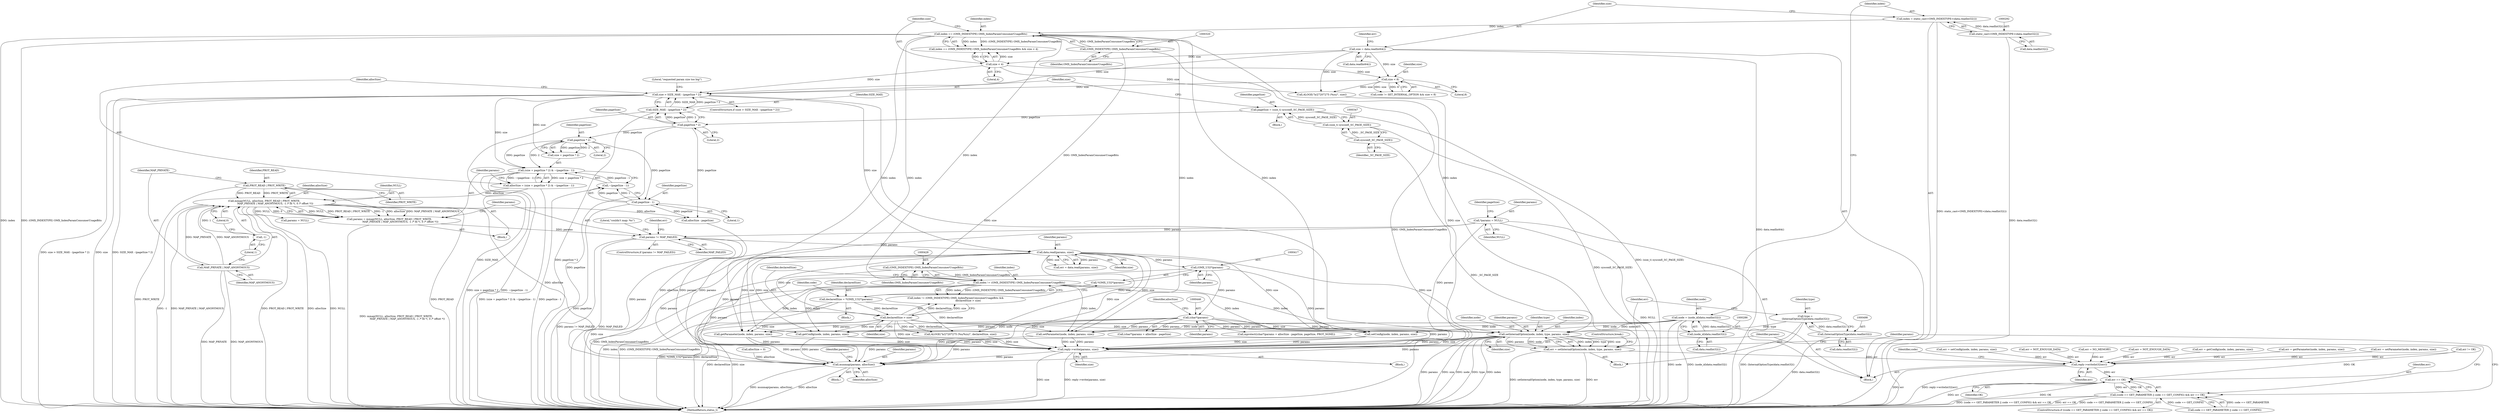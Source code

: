 digraph "0_Android_db829699d3293f254a7387894303451a91278986@pointer" {
"1000502" [label="(Call,setInternalOption(node, index, type, params, size))"];
"1000283" [label="(Call,node = (node_id)data.readInt32())"];
"1000285" [label="(Call,(node_id)data.readInt32())"];
"1000317" [label="(Call,index == (OMX_INDEXTYPE) OMX_IndexParamConsumerUsageBits)"];
"1000289" [label="(Call,index = static_cast<OMX_INDEXTYPE>(data.readInt32()))"];
"1000291" [label="(Call,static_cast<OMX_INDEXTYPE>(data.readInt32()))"];
"1000319" [label="(Call,(OMX_INDEXTYPE) OMX_IndexParamConsumerUsageBits)"];
"1000425" [label="(Call,index != (OMX_INDEXTYPE) OMX_IndexParamConsumerUsageBits)"];
"1000427" [label="(Call,(OMX_INDEXTYPE) OMX_IndexParamConsumerUsageBits)"];
"1000495" [label="(Call,type =\n (InternalOptionType)data.readInt32())"];
"1000497" [label="(Call,(InternalOptionType)data.readInt32())"];
"1000445" [label="(Call,(char*)params)"];
"1000416" [label="(Call,(OMX_U32*)params)"];
"1000396" [label="(Call,data.read(params, size))"];
"1000390" [label="(Call,params != MAP_FAILED)"];
"1000375" [label="(Call,params = mmap(NULL, allocSize, PROT_READ | PROT_WRITE,\n                            MAP_PRIVATE | MAP_ANONYMOUS, -1 /* fd */, 0 /* offset */))"];
"1000377" [label="(Call,mmap(NULL, allocSize, PROT_READ | PROT_WRITE,\n                            MAP_PRIVATE | MAP_ANONYMOUS, -1 /* fd */, 0 /* offset */))"];
"1000363" [label="(Call,allocSize = (size + pageSize * 2) & ~(pageSize - 1))"];
"1000365" [label="(Call,(size + pageSize * 2) & ~(pageSize - 1))"];
"1000351" [label="(Call,size > SIZE_MAX - (pageSize * 2))"];
"1000295" [label="(Call,size = data.readInt64())"];
"1000329" [label="(Call,size < 8)"];
"1000322" [label="(Call,size < 4)"];
"1000353" [label="(Call,SIZE_MAX - (pageSize * 2))"];
"1000355" [label="(Call,pageSize * 2)"];
"1000344" [label="(Call,pageSize = (size_t) sysconf(_SC_PAGE_SIZE))"];
"1000346" [label="(Call,(size_t) sysconf(_SC_PAGE_SIZE))"];
"1000348" [label="(Call,sysconf(_SC_PAGE_SIZE))"];
"1000368" [label="(Call,pageSize * 2)"];
"1000371" [label="(Call,~(pageSize - 1))"];
"1000372" [label="(Call,pageSize - 1)"];
"1000380" [label="(Call,PROT_READ | PROT_WRITE)"];
"1000383" [label="(Call,MAP_PRIVATE | MAP_ANONYMOUS)"];
"1000386" [label="(Call,-1)"];
"1000303" [label="(Call,*params = NULL)"];
"1000430" [label="(Call,declaredSize > size)"];
"1000413" [label="(Call,declaredSize = *(OMX_U32*)params)"];
"1000500" [label="(Call,err = setInternalOption(node, index, type, params, size))"];
"1000517" [label="(Call,reply->writeInt32(err))"];
"1000528" [label="(Call,err == OK)"];
"1000520" [label="(Call,(code == GET_PARAMETER || code == GET_CONFIG) && err == OK)"];
"1000532" [label="(Call,reply->write(params, size))"];
"1000538" [label="(Call,munmap(params, allocSize))"];
"1000283" [label="(Call,node = (node_id)data.readInt32())"];
"1000400" [label="(Call,err != OK)"];
"1000388" [label="(Literal,0)"];
"1000385" [label="(Identifier,MAP_ANONYMOUS)"];
"1000443" [label="(Call,mprotect((char*)params + allocSize - pageSize, pageSize, PROT_NONE))"];
"1000523" [label="(Identifier,code)"];
"1000277" [label="(Block,)"];
"1000507" [label="(Identifier,size)"];
"1000536" [label="(Identifier,params)"];
"1000416" [label="(Call,(OMX_U32*)params)"];
"1000386" [label="(Call,-1)"];
"1000484" [label="(Call,err = setConfig(node, index, params, size))"];
"1000503" [label="(Identifier,node)"];
"1000357" [label="(Literal,2)"];
"1000369" [label="(Identifier,pageSize)"];
"1000364" [label="(Identifier,allocSize)"];
"1000375" [label="(Call,params = mmap(NULL, allocSize, PROT_READ | PROT_WRITE,\n                            MAP_PRIVATE | MAP_ANONYMOUS, -1 /* fd */, 0 /* offset */))"];
"1000432" [label="(Identifier,size)"];
"1000519" [label="(ControlStructure,if ((code == GET_PARAMETER || code == GET_CONFIG) && err == OK))"];
"1000371" [label="(Call,~(pageSize - 1))"];
"1000497" [label="(Call,(InternalOptionType)data.readInt32())"];
"1000362" [label="(Block,)"];
"1000297" [label="(Call,data.readInt64())"];
"1000325" [label="(Call,code != SET_INTERNAL_OPTION && size < 8)"];
"1000434" [label="(Call,ALOGE(\"b/27207275 (%u/%zu)\", declaredSize, size))"];
"1000308" [label="(Identifier,pageSize)"];
"1000355" [label="(Call,pageSize * 2)"];
"1000426" [label="(Identifier,index)"];
"1000506" [label="(Identifier,params)"];
"1000486" [label="(Call,setConfig(node, index, params, size))"];
"1000322" [label="(Call,size < 4)"];
"1000316" [label="(Call,index == (OMX_INDEXTYPE) OMX_IndexParamConsumerUsageBits && size < 4)"];
"1000520" [label="(Call,(code == GET_PARAMETER || code == GET_CONFIG) && err == OK)"];
"1000330" [label="(Identifier,size)"];
"1000299" [label="(Call,err = NOT_ENOUGH_DATA)"];
"1000496" [label="(Identifier,type)"];
"1000541" [label="(Call,params = NULL)"];
"1000366" [label="(Call,size + pageSize * 2)"];
"1000517" [label="(Call,reply->writeInt32(err))"];
"1000329" [label="(Call,size < 8)"];
"1000542" [label="(Identifier,params)"];
"1000324" [label="(Literal,4)"];
"1000424" [label="(Call,index != (OMX_INDEXTYPE) OMX_IndexParamConsumerUsageBits &&\n                                declaredSize > size)"];
"1000381" [label="(Identifier,PROT_READ)"];
"1000333" [label="(Call,ALOGE(\"b/27207275 (%zu)\", size))"];
"1000429" [label="(Identifier,OMX_IndexParamConsumerUsageBits)"];
"1000537" [label="(Block,)"];
"1000505" [label="(Identifier,type)"];
"1000418" [label="(Identifier,params)"];
"1000415" [label="(Call,*(OMX_U32*)params)"];
"1000392" [label="(Identifier,MAP_FAILED)"];
"1000341" [label="(Call,err = NO_MEMORY)"];
"1000500" [label="(Call,err = setInternalOption(node, index, type, params, size))"];
"1000345" [label="(Identifier,pageSize)"];
"1000376" [label="(Identifier,params)"];
"1000382" [label="(Identifier,PROT_WRITE)"];
"1000384" [label="(Identifier,MAP_PRIVATE)"];
"1000387" [label="(Literal,1)"];
"1000323" [label="(Identifier,size)"];
"1000284" [label="(Identifier,node)"];
"1000352" [label="(Identifier,size)"];
"1000530" [label="(Identifier,OK)"];
"1000350" [label="(ControlStructure,if (size > SIZE_MAX - (pageSize * 2)))"];
"1000287" [label="(Call,data.readInt32())"];
"1000303" [label="(Call,*params = NULL)"];
"1000300" [label="(Identifier,err)"];
"1000396" [label="(Call,data.read(params, size))"];
"1000448" [label="(Call,allocSize - pageSize)"];
"1000305" [label="(Identifier,NULL)"];
"1000427" [label="(Call,(OMX_INDEXTYPE) OMX_IndexParamConsumerUsageBits)"];
"1000444" [label="(Call,(char*)params + allocSize - pageSize)"];
"1000540" [label="(Identifier,allocSize)"];
"1000379" [label="(Identifier,allocSize)"];
"1000459" [label="(Call,getParameter(node, index, params, size))"];
"1000493" [label="(Block,)"];
"1000532" [label="(Call,reply->write(params, size))"];
"1000409" [label="(Call,err = NOT_ENOUGH_DATA)"];
"1000285" [label="(Call,(node_id)data.readInt32())"];
"1000291" [label="(Call,static_cast<OMX_INDEXTYPE>(data.readInt32()))"];
"1000499" [label="(Call,data.readInt32())"];
"1000383" [label="(Call,MAP_PRIVATE | MAP_ANONYMOUS)"];
"1000380" [label="(Call,PROT_READ | PROT_WRITE)"];
"1000447" [label="(Identifier,params)"];
"1000521" [label="(Call,code == GET_PARAMETER || code == GET_CONFIG)"];
"1000377" [label="(Call,mmap(NULL, allocSize, PROT_READ | PROT_WRITE,\n                            MAP_PRIVATE | MAP_ANONYMOUS, -1 /* fd */, 0 /* offset */))"];
"1000534" [label="(Identifier,size)"];
"1000344" [label="(Call,pageSize = (size_t) sysconf(_SC_PAGE_SIZE))"];
"1000531" [label="(Block,)"];
"1000475" [label="(Call,err = getConfig(node, index, params, size))"];
"1001353" [label="(MethodReturn,status_t)"];
"1000468" [label="(Call,setParameter(node, index, params, size))"];
"1000374" [label="(Literal,1)"];
"1000318" [label="(Identifier,index)"];
"1000363" [label="(Call,allocSize = (size + pageSize * 2) & ~(pageSize - 1))"];
"1000431" [label="(Identifier,declaredSize)"];
"1000290" [label="(Identifier,index)"];
"1000351" [label="(Call,size > SIZE_MAX - (pageSize * 2))"];
"1000346" [label="(Call,(size_t) sysconf(_SC_PAGE_SIZE))"];
"1000518" [label="(Identifier,err)"];
"1000502" [label="(Call,setInternalOption(node, index, type, params, size))"];
"1000349" [label="(Identifier,_SC_PAGE_SIZE)"];
"1000538" [label="(Call,munmap(params, allocSize))"];
"1000293" [label="(Call,data.readInt32())"];
"1000539" [label="(Identifier,params)"];
"1000445" [label="(Call,(char*)params)"];
"1000304" [label="(Identifier,params)"];
"1000365" [label="(Call,(size + pageSize * 2) & ~(pageSize - 1))"];
"1000495" [label="(Call,type =\n (InternalOptionType)data.readInt32())"];
"1000394" [label="(Call,err = data.read(params, size))"];
"1000449" [label="(Identifier,allocSize)"];
"1000391" [label="(Identifier,params)"];
"1000414" [label="(Identifier,declaredSize)"];
"1000529" [label="(Identifier,err)"];
"1000289" [label="(Call,index = static_cast<OMX_INDEXTYPE>(data.readInt32()))"];
"1000378" [label="(Identifier,NULL)"];
"1000477" [label="(Call,getConfig(node, index, params, size))"];
"1000348" [label="(Call,sysconf(_SC_PAGE_SIZE))"];
"1000321" [label="(Identifier,OMX_IndexParamConsumerUsageBits)"];
"1000372" [label="(Call,pageSize - 1)"];
"1000389" [label="(ControlStructure,if (params != MAP_FAILED))"];
"1000368" [label="(Call,pageSize * 2)"];
"1000390" [label="(Call,params != MAP_FAILED)"];
"1000295" [label="(Call,size = data.readInt64())"];
"1000296" [label="(Identifier,size)"];
"1000354" [label="(Identifier,SIZE_MAX)"];
"1000514" [label="(Literal,\"couldn't map: %s\")"];
"1000508" [label="(ControlStructure,break;)"];
"1000408" [label="(Block,)"];
"1000311" [label="(Call,allocSize = 0)"];
"1000395" [label="(Identifier,err)"];
"1000397" [label="(Identifier,params)"];
"1000457" [label="(Call,err = getParameter(node, index, params, size))"];
"1000501" [label="(Identifier,err)"];
"1000466" [label="(Call,err = setParameter(node, index, params, size))"];
"1000370" [label="(Literal,2)"];
"1000413" [label="(Call,declaredSize = *(OMX_U32*)params)"];
"1000356" [label="(Identifier,pageSize)"];
"1000528" [label="(Call,err == OK)"];
"1000425" [label="(Call,index != (OMX_INDEXTYPE) OMX_IndexParamConsumerUsageBits)"];
"1000373" [label="(Identifier,pageSize)"];
"1000319" [label="(Call,(OMX_INDEXTYPE) OMX_IndexParamConsumerUsageBits)"];
"1000331" [label="(Literal,8)"];
"1000430" [label="(Call,declaredSize > size)"];
"1000504" [label="(Identifier,index)"];
"1000340" [label="(Block,)"];
"1000398" [label="(Identifier,size)"];
"1000317" [label="(Call,index == (OMX_INDEXTYPE) OMX_IndexParamConsumerUsageBits)"];
"1000360" [label="(Literal,\"requested param size too big\")"];
"1000422" [label="(Identifier,code)"];
"1000353" [label="(Call,SIZE_MAX - (pageSize * 2))"];
"1000533" [label="(Identifier,params)"];
"1000502" -> "1000500"  [label="AST: "];
"1000502" -> "1000507"  [label="CFG: "];
"1000503" -> "1000502"  [label="AST: "];
"1000504" -> "1000502"  [label="AST: "];
"1000505" -> "1000502"  [label="AST: "];
"1000506" -> "1000502"  [label="AST: "];
"1000507" -> "1000502"  [label="AST: "];
"1000500" -> "1000502"  [label="CFG: "];
"1000502" -> "1001353"  [label="DDG: params"];
"1000502" -> "1001353"  [label="DDG: size"];
"1000502" -> "1001353"  [label="DDG: node"];
"1000502" -> "1001353"  [label="DDG: type"];
"1000502" -> "1001353"  [label="DDG: index"];
"1000502" -> "1000500"  [label="DDG: index"];
"1000502" -> "1000500"  [label="DDG: type"];
"1000502" -> "1000500"  [label="DDG: size"];
"1000502" -> "1000500"  [label="DDG: params"];
"1000502" -> "1000500"  [label="DDG: node"];
"1000283" -> "1000502"  [label="DDG: node"];
"1000317" -> "1000502"  [label="DDG: index"];
"1000425" -> "1000502"  [label="DDG: index"];
"1000495" -> "1000502"  [label="DDG: type"];
"1000445" -> "1000502"  [label="DDG: params"];
"1000396" -> "1000502"  [label="DDG: size"];
"1000430" -> "1000502"  [label="DDG: size"];
"1000502" -> "1000532"  [label="DDG: params"];
"1000502" -> "1000532"  [label="DDG: size"];
"1000502" -> "1000538"  [label="DDG: params"];
"1000283" -> "1000277"  [label="AST: "];
"1000283" -> "1000285"  [label="CFG: "];
"1000284" -> "1000283"  [label="AST: "];
"1000285" -> "1000283"  [label="AST: "];
"1000290" -> "1000283"  [label="CFG: "];
"1000283" -> "1001353"  [label="DDG: (node_id)data.readInt32()"];
"1000283" -> "1001353"  [label="DDG: node"];
"1000285" -> "1000283"  [label="DDG: data.readInt32()"];
"1000283" -> "1000459"  [label="DDG: node"];
"1000283" -> "1000468"  [label="DDG: node"];
"1000283" -> "1000477"  [label="DDG: node"];
"1000283" -> "1000486"  [label="DDG: node"];
"1000285" -> "1000287"  [label="CFG: "];
"1000286" -> "1000285"  [label="AST: "];
"1000287" -> "1000285"  [label="AST: "];
"1000317" -> "1000316"  [label="AST: "];
"1000317" -> "1000319"  [label="CFG: "];
"1000318" -> "1000317"  [label="AST: "];
"1000319" -> "1000317"  [label="AST: "];
"1000323" -> "1000317"  [label="CFG: "];
"1000316" -> "1000317"  [label="CFG: "];
"1000317" -> "1001353"  [label="DDG: index"];
"1000317" -> "1001353"  [label="DDG: (OMX_INDEXTYPE) OMX_IndexParamConsumerUsageBits"];
"1000317" -> "1000316"  [label="DDG: index"];
"1000317" -> "1000316"  [label="DDG: (OMX_INDEXTYPE) OMX_IndexParamConsumerUsageBits"];
"1000289" -> "1000317"  [label="DDG: index"];
"1000319" -> "1000317"  [label="DDG: OMX_IndexParamConsumerUsageBits"];
"1000317" -> "1000425"  [label="DDG: index"];
"1000317" -> "1000459"  [label="DDG: index"];
"1000317" -> "1000468"  [label="DDG: index"];
"1000317" -> "1000477"  [label="DDG: index"];
"1000317" -> "1000486"  [label="DDG: index"];
"1000289" -> "1000277"  [label="AST: "];
"1000289" -> "1000291"  [label="CFG: "];
"1000290" -> "1000289"  [label="AST: "];
"1000291" -> "1000289"  [label="AST: "];
"1000296" -> "1000289"  [label="CFG: "];
"1000289" -> "1001353"  [label="DDG: static_cast<OMX_INDEXTYPE>(data.readInt32())"];
"1000291" -> "1000289"  [label="DDG: data.readInt32()"];
"1000291" -> "1000293"  [label="CFG: "];
"1000292" -> "1000291"  [label="AST: "];
"1000293" -> "1000291"  [label="AST: "];
"1000291" -> "1001353"  [label="DDG: data.readInt32()"];
"1000319" -> "1000321"  [label="CFG: "];
"1000320" -> "1000319"  [label="AST: "];
"1000321" -> "1000319"  [label="AST: "];
"1000319" -> "1001353"  [label="DDG: OMX_IndexParamConsumerUsageBits"];
"1000319" -> "1000427"  [label="DDG: OMX_IndexParamConsumerUsageBits"];
"1000425" -> "1000424"  [label="AST: "];
"1000425" -> "1000427"  [label="CFG: "];
"1000426" -> "1000425"  [label="AST: "];
"1000427" -> "1000425"  [label="AST: "];
"1000431" -> "1000425"  [label="CFG: "];
"1000424" -> "1000425"  [label="CFG: "];
"1000425" -> "1001353"  [label="DDG: (OMX_INDEXTYPE) OMX_IndexParamConsumerUsageBits"];
"1000425" -> "1001353"  [label="DDG: index"];
"1000425" -> "1000424"  [label="DDG: index"];
"1000425" -> "1000424"  [label="DDG: (OMX_INDEXTYPE) OMX_IndexParamConsumerUsageBits"];
"1000427" -> "1000425"  [label="DDG: OMX_IndexParamConsumerUsageBits"];
"1000425" -> "1000459"  [label="DDG: index"];
"1000425" -> "1000468"  [label="DDG: index"];
"1000425" -> "1000477"  [label="DDG: index"];
"1000425" -> "1000486"  [label="DDG: index"];
"1000427" -> "1000429"  [label="CFG: "];
"1000428" -> "1000427"  [label="AST: "];
"1000429" -> "1000427"  [label="AST: "];
"1000427" -> "1001353"  [label="DDG: OMX_IndexParamConsumerUsageBits"];
"1000495" -> "1000493"  [label="AST: "];
"1000495" -> "1000497"  [label="CFG: "];
"1000496" -> "1000495"  [label="AST: "];
"1000497" -> "1000495"  [label="AST: "];
"1000501" -> "1000495"  [label="CFG: "];
"1000495" -> "1001353"  [label="DDG: (InternalOptionType)data.readInt32()"];
"1000497" -> "1000495"  [label="DDG: data.readInt32()"];
"1000497" -> "1000499"  [label="CFG: "];
"1000498" -> "1000497"  [label="AST: "];
"1000499" -> "1000497"  [label="AST: "];
"1000497" -> "1001353"  [label="DDG: data.readInt32()"];
"1000445" -> "1000444"  [label="AST: "];
"1000445" -> "1000447"  [label="CFG: "];
"1000446" -> "1000445"  [label="AST: "];
"1000447" -> "1000445"  [label="AST: "];
"1000449" -> "1000445"  [label="CFG: "];
"1000445" -> "1000443"  [label="DDG: params"];
"1000445" -> "1000444"  [label="DDG: params"];
"1000416" -> "1000445"  [label="DDG: params"];
"1000445" -> "1000459"  [label="DDG: params"];
"1000445" -> "1000468"  [label="DDG: params"];
"1000445" -> "1000477"  [label="DDG: params"];
"1000445" -> "1000486"  [label="DDG: params"];
"1000445" -> "1000532"  [label="DDG: params"];
"1000445" -> "1000538"  [label="DDG: params"];
"1000416" -> "1000415"  [label="AST: "];
"1000416" -> "1000418"  [label="CFG: "];
"1000417" -> "1000416"  [label="AST: "];
"1000418" -> "1000416"  [label="AST: "];
"1000415" -> "1000416"  [label="CFG: "];
"1000396" -> "1000416"  [label="DDG: params"];
"1000416" -> "1000532"  [label="DDG: params"];
"1000416" -> "1000538"  [label="DDG: params"];
"1000396" -> "1000394"  [label="AST: "];
"1000396" -> "1000398"  [label="CFG: "];
"1000397" -> "1000396"  [label="AST: "];
"1000398" -> "1000396"  [label="AST: "];
"1000394" -> "1000396"  [label="CFG: "];
"1000396" -> "1001353"  [label="DDG: size"];
"1000396" -> "1000394"  [label="DDG: params"];
"1000396" -> "1000394"  [label="DDG: size"];
"1000390" -> "1000396"  [label="DDG: params"];
"1000351" -> "1000396"  [label="DDG: size"];
"1000396" -> "1000430"  [label="DDG: size"];
"1000396" -> "1000434"  [label="DDG: size"];
"1000396" -> "1000459"  [label="DDG: size"];
"1000396" -> "1000468"  [label="DDG: size"];
"1000396" -> "1000477"  [label="DDG: size"];
"1000396" -> "1000486"  [label="DDG: size"];
"1000396" -> "1000532"  [label="DDG: params"];
"1000396" -> "1000532"  [label="DDG: size"];
"1000396" -> "1000538"  [label="DDG: params"];
"1000390" -> "1000389"  [label="AST: "];
"1000390" -> "1000392"  [label="CFG: "];
"1000391" -> "1000390"  [label="AST: "];
"1000392" -> "1000390"  [label="AST: "];
"1000395" -> "1000390"  [label="CFG: "];
"1000514" -> "1000390"  [label="CFG: "];
"1000390" -> "1001353"  [label="DDG: MAP_FAILED"];
"1000390" -> "1001353"  [label="DDG: params != MAP_FAILED"];
"1000375" -> "1000390"  [label="DDG: params"];
"1000303" -> "1000390"  [label="DDG: params"];
"1000390" -> "1000532"  [label="DDG: params"];
"1000390" -> "1000538"  [label="DDG: params"];
"1000375" -> "1000362"  [label="AST: "];
"1000375" -> "1000377"  [label="CFG: "];
"1000376" -> "1000375"  [label="AST: "];
"1000377" -> "1000375"  [label="AST: "];
"1000391" -> "1000375"  [label="CFG: "];
"1000375" -> "1001353"  [label="DDG: mmap(NULL, allocSize, PROT_READ | PROT_WRITE,\n                            MAP_PRIVATE | MAP_ANONYMOUS, -1 /* fd */, 0 /* offset */)"];
"1000377" -> "1000375"  [label="DDG: NULL"];
"1000377" -> "1000375"  [label="DDG: PROT_READ | PROT_WRITE"];
"1000377" -> "1000375"  [label="DDG: -1"];
"1000377" -> "1000375"  [label="DDG: allocSize"];
"1000377" -> "1000375"  [label="DDG: MAP_PRIVATE | MAP_ANONYMOUS"];
"1000377" -> "1000375"  [label="DDG: 0"];
"1000377" -> "1000388"  [label="CFG: "];
"1000378" -> "1000377"  [label="AST: "];
"1000379" -> "1000377"  [label="AST: "];
"1000380" -> "1000377"  [label="AST: "];
"1000383" -> "1000377"  [label="AST: "];
"1000386" -> "1000377"  [label="AST: "];
"1000388" -> "1000377"  [label="AST: "];
"1000377" -> "1001353"  [label="DDG: MAP_PRIVATE | MAP_ANONYMOUS"];
"1000377" -> "1001353"  [label="DDG: PROT_READ | PROT_WRITE"];
"1000377" -> "1001353"  [label="DDG: allocSize"];
"1000377" -> "1001353"  [label="DDG: NULL"];
"1000377" -> "1001353"  [label="DDG: -1"];
"1000363" -> "1000377"  [label="DDG: allocSize"];
"1000380" -> "1000377"  [label="DDG: PROT_READ"];
"1000380" -> "1000377"  [label="DDG: PROT_WRITE"];
"1000383" -> "1000377"  [label="DDG: MAP_PRIVATE"];
"1000383" -> "1000377"  [label="DDG: MAP_ANONYMOUS"];
"1000386" -> "1000377"  [label="DDG: 1"];
"1000377" -> "1000448"  [label="DDG: allocSize"];
"1000377" -> "1000538"  [label="DDG: allocSize"];
"1000377" -> "1000541"  [label="DDG: NULL"];
"1000363" -> "1000362"  [label="AST: "];
"1000363" -> "1000365"  [label="CFG: "];
"1000364" -> "1000363"  [label="AST: "];
"1000365" -> "1000363"  [label="AST: "];
"1000376" -> "1000363"  [label="CFG: "];
"1000363" -> "1001353"  [label="DDG: (size + pageSize * 2) & ~(pageSize - 1)"];
"1000365" -> "1000363"  [label="DDG: size + pageSize * 2"];
"1000365" -> "1000363"  [label="DDG: ~(pageSize - 1)"];
"1000365" -> "1000371"  [label="CFG: "];
"1000366" -> "1000365"  [label="AST: "];
"1000371" -> "1000365"  [label="AST: "];
"1000365" -> "1001353"  [label="DDG: size + pageSize * 2"];
"1000365" -> "1001353"  [label="DDG: ~(pageSize - 1)"];
"1000351" -> "1000365"  [label="DDG: size"];
"1000368" -> "1000365"  [label="DDG: pageSize"];
"1000368" -> "1000365"  [label="DDG: 2"];
"1000371" -> "1000365"  [label="DDG: pageSize - 1"];
"1000351" -> "1000350"  [label="AST: "];
"1000351" -> "1000353"  [label="CFG: "];
"1000352" -> "1000351"  [label="AST: "];
"1000353" -> "1000351"  [label="AST: "];
"1000360" -> "1000351"  [label="CFG: "];
"1000364" -> "1000351"  [label="CFG: "];
"1000351" -> "1001353"  [label="DDG: size > SIZE_MAX - (pageSize * 2)"];
"1000351" -> "1001353"  [label="DDG: SIZE_MAX - (pageSize * 2)"];
"1000351" -> "1001353"  [label="DDG: size"];
"1000295" -> "1000351"  [label="DDG: size"];
"1000329" -> "1000351"  [label="DDG: size"];
"1000322" -> "1000351"  [label="DDG: size"];
"1000353" -> "1000351"  [label="DDG: SIZE_MAX"];
"1000353" -> "1000351"  [label="DDG: pageSize * 2"];
"1000351" -> "1000366"  [label="DDG: size"];
"1000351" -> "1000532"  [label="DDG: size"];
"1000295" -> "1000277"  [label="AST: "];
"1000295" -> "1000297"  [label="CFG: "];
"1000296" -> "1000295"  [label="AST: "];
"1000297" -> "1000295"  [label="AST: "];
"1000300" -> "1000295"  [label="CFG: "];
"1000295" -> "1001353"  [label="DDG: data.readInt64()"];
"1000295" -> "1000322"  [label="DDG: size"];
"1000295" -> "1000329"  [label="DDG: size"];
"1000295" -> "1000333"  [label="DDG: size"];
"1000329" -> "1000325"  [label="AST: "];
"1000329" -> "1000331"  [label="CFG: "];
"1000330" -> "1000329"  [label="AST: "];
"1000331" -> "1000329"  [label="AST: "];
"1000325" -> "1000329"  [label="CFG: "];
"1000329" -> "1000325"  [label="DDG: size"];
"1000329" -> "1000325"  [label="DDG: 8"];
"1000322" -> "1000329"  [label="DDG: size"];
"1000329" -> "1000333"  [label="DDG: size"];
"1000322" -> "1000316"  [label="AST: "];
"1000322" -> "1000324"  [label="CFG: "];
"1000323" -> "1000322"  [label="AST: "];
"1000324" -> "1000322"  [label="AST: "];
"1000316" -> "1000322"  [label="CFG: "];
"1000322" -> "1000316"  [label="DDG: size"];
"1000322" -> "1000316"  [label="DDG: 4"];
"1000322" -> "1000333"  [label="DDG: size"];
"1000353" -> "1000355"  [label="CFG: "];
"1000354" -> "1000353"  [label="AST: "];
"1000355" -> "1000353"  [label="AST: "];
"1000353" -> "1001353"  [label="DDG: SIZE_MAX"];
"1000353" -> "1001353"  [label="DDG: pageSize * 2"];
"1000355" -> "1000353"  [label="DDG: pageSize"];
"1000355" -> "1000353"  [label="DDG: 2"];
"1000355" -> "1000357"  [label="CFG: "];
"1000356" -> "1000355"  [label="AST: "];
"1000357" -> "1000355"  [label="AST: "];
"1000355" -> "1001353"  [label="DDG: pageSize"];
"1000344" -> "1000355"  [label="DDG: pageSize"];
"1000355" -> "1000368"  [label="DDG: pageSize"];
"1000355" -> "1000448"  [label="DDG: pageSize"];
"1000344" -> "1000340"  [label="AST: "];
"1000344" -> "1000346"  [label="CFG: "];
"1000345" -> "1000344"  [label="AST: "];
"1000346" -> "1000344"  [label="AST: "];
"1000352" -> "1000344"  [label="CFG: "];
"1000344" -> "1001353"  [label="DDG: (size_t) sysconf(_SC_PAGE_SIZE)"];
"1000346" -> "1000344"  [label="DDG: sysconf(_SC_PAGE_SIZE)"];
"1000346" -> "1000348"  [label="CFG: "];
"1000347" -> "1000346"  [label="AST: "];
"1000348" -> "1000346"  [label="AST: "];
"1000346" -> "1001353"  [label="DDG: sysconf(_SC_PAGE_SIZE)"];
"1000348" -> "1000346"  [label="DDG: _SC_PAGE_SIZE"];
"1000348" -> "1000349"  [label="CFG: "];
"1000349" -> "1000348"  [label="AST: "];
"1000348" -> "1001353"  [label="DDG: _SC_PAGE_SIZE"];
"1000368" -> "1000366"  [label="AST: "];
"1000368" -> "1000370"  [label="CFG: "];
"1000369" -> "1000368"  [label="AST: "];
"1000370" -> "1000368"  [label="AST: "];
"1000366" -> "1000368"  [label="CFG: "];
"1000368" -> "1000366"  [label="DDG: pageSize"];
"1000368" -> "1000366"  [label="DDG: 2"];
"1000368" -> "1000372"  [label="DDG: pageSize"];
"1000371" -> "1000372"  [label="CFG: "];
"1000372" -> "1000371"  [label="AST: "];
"1000371" -> "1001353"  [label="DDG: pageSize - 1"];
"1000372" -> "1000371"  [label="DDG: pageSize"];
"1000372" -> "1000371"  [label="DDG: 1"];
"1000372" -> "1000374"  [label="CFG: "];
"1000373" -> "1000372"  [label="AST: "];
"1000374" -> "1000372"  [label="AST: "];
"1000372" -> "1001353"  [label="DDG: pageSize"];
"1000372" -> "1000448"  [label="DDG: pageSize"];
"1000380" -> "1000382"  [label="CFG: "];
"1000381" -> "1000380"  [label="AST: "];
"1000382" -> "1000380"  [label="AST: "];
"1000384" -> "1000380"  [label="CFG: "];
"1000380" -> "1001353"  [label="DDG: PROT_WRITE"];
"1000380" -> "1001353"  [label="DDG: PROT_READ"];
"1000383" -> "1000385"  [label="CFG: "];
"1000384" -> "1000383"  [label="AST: "];
"1000385" -> "1000383"  [label="AST: "];
"1000387" -> "1000383"  [label="CFG: "];
"1000383" -> "1001353"  [label="DDG: MAP_PRIVATE"];
"1000383" -> "1001353"  [label="DDG: MAP_ANONYMOUS"];
"1000386" -> "1000387"  [label="CFG: "];
"1000387" -> "1000386"  [label="AST: "];
"1000388" -> "1000386"  [label="CFG: "];
"1000303" -> "1000277"  [label="AST: "];
"1000303" -> "1000305"  [label="CFG: "];
"1000304" -> "1000303"  [label="AST: "];
"1000305" -> "1000303"  [label="AST: "];
"1000308" -> "1000303"  [label="CFG: "];
"1000303" -> "1001353"  [label="DDG: NULL"];
"1000303" -> "1000532"  [label="DDG: params"];
"1000303" -> "1000538"  [label="DDG: params"];
"1000430" -> "1000424"  [label="AST: "];
"1000430" -> "1000432"  [label="CFG: "];
"1000431" -> "1000430"  [label="AST: "];
"1000432" -> "1000430"  [label="AST: "];
"1000424" -> "1000430"  [label="CFG: "];
"1000430" -> "1001353"  [label="DDG: size"];
"1000430" -> "1001353"  [label="DDG: declaredSize"];
"1000430" -> "1000424"  [label="DDG: declaredSize"];
"1000430" -> "1000424"  [label="DDG: size"];
"1000413" -> "1000430"  [label="DDG: declaredSize"];
"1000430" -> "1000434"  [label="DDG: declaredSize"];
"1000430" -> "1000434"  [label="DDG: size"];
"1000430" -> "1000459"  [label="DDG: size"];
"1000430" -> "1000468"  [label="DDG: size"];
"1000430" -> "1000477"  [label="DDG: size"];
"1000430" -> "1000486"  [label="DDG: size"];
"1000430" -> "1000532"  [label="DDG: size"];
"1000413" -> "1000408"  [label="AST: "];
"1000413" -> "1000415"  [label="CFG: "];
"1000414" -> "1000413"  [label="AST: "];
"1000415" -> "1000413"  [label="AST: "];
"1000422" -> "1000413"  [label="CFG: "];
"1000413" -> "1001353"  [label="DDG: declaredSize"];
"1000413" -> "1001353"  [label="DDG: *(OMX_U32*)params"];
"1000413" -> "1000434"  [label="DDG: declaredSize"];
"1000500" -> "1000493"  [label="AST: "];
"1000501" -> "1000500"  [label="AST: "];
"1000508" -> "1000500"  [label="CFG: "];
"1000500" -> "1001353"  [label="DDG: setInternalOption(node, index, type, params, size)"];
"1000500" -> "1001353"  [label="DDG: err"];
"1000500" -> "1000517"  [label="DDG: err"];
"1000517" -> "1000277"  [label="AST: "];
"1000517" -> "1000518"  [label="CFG: "];
"1000518" -> "1000517"  [label="AST: "];
"1000523" -> "1000517"  [label="CFG: "];
"1000517" -> "1001353"  [label="DDG: err"];
"1000517" -> "1001353"  [label="DDG: reply->writeInt32(err)"];
"1000400" -> "1000517"  [label="DDG: err"];
"1000466" -> "1000517"  [label="DDG: err"];
"1000475" -> "1000517"  [label="DDG: err"];
"1000457" -> "1000517"  [label="DDG: err"];
"1000484" -> "1000517"  [label="DDG: err"];
"1000341" -> "1000517"  [label="DDG: err"];
"1000299" -> "1000517"  [label="DDG: err"];
"1000409" -> "1000517"  [label="DDG: err"];
"1000517" -> "1000528"  [label="DDG: err"];
"1000528" -> "1000520"  [label="AST: "];
"1000528" -> "1000530"  [label="CFG: "];
"1000529" -> "1000528"  [label="AST: "];
"1000530" -> "1000528"  [label="AST: "];
"1000520" -> "1000528"  [label="CFG: "];
"1000528" -> "1001353"  [label="DDG: OK"];
"1000528" -> "1001353"  [label="DDG: err"];
"1000528" -> "1000520"  [label="DDG: err"];
"1000528" -> "1000520"  [label="DDG: OK"];
"1000400" -> "1000528"  [label="DDG: OK"];
"1000520" -> "1000519"  [label="AST: "];
"1000520" -> "1000521"  [label="CFG: "];
"1000521" -> "1000520"  [label="AST: "];
"1000533" -> "1000520"  [label="CFG: "];
"1000536" -> "1000520"  [label="CFG: "];
"1000520" -> "1001353"  [label="DDG: (code == GET_PARAMETER || code == GET_CONFIG) && err == OK"];
"1000520" -> "1001353"  [label="DDG: err == OK"];
"1000520" -> "1001353"  [label="DDG: code == GET_PARAMETER || code == GET_CONFIG"];
"1000521" -> "1000520"  [label="DDG: code == GET_PARAMETER"];
"1000521" -> "1000520"  [label="DDG: code == GET_CONFIG"];
"1000532" -> "1000531"  [label="AST: "];
"1000532" -> "1000534"  [label="CFG: "];
"1000533" -> "1000532"  [label="AST: "];
"1000534" -> "1000532"  [label="AST: "];
"1000536" -> "1000532"  [label="CFG: "];
"1000532" -> "1001353"  [label="DDG: size"];
"1000532" -> "1001353"  [label="DDG: reply->write(params, size)"];
"1000477" -> "1000532"  [label="DDG: params"];
"1000477" -> "1000532"  [label="DDG: size"];
"1000459" -> "1000532"  [label="DDG: params"];
"1000459" -> "1000532"  [label="DDG: size"];
"1000468" -> "1000532"  [label="DDG: params"];
"1000468" -> "1000532"  [label="DDG: size"];
"1000486" -> "1000532"  [label="DDG: params"];
"1000486" -> "1000532"  [label="DDG: size"];
"1000434" -> "1000532"  [label="DDG: size"];
"1000333" -> "1000532"  [label="DDG: size"];
"1000532" -> "1000538"  [label="DDG: params"];
"1000538" -> "1000537"  [label="AST: "];
"1000538" -> "1000540"  [label="CFG: "];
"1000539" -> "1000538"  [label="AST: "];
"1000540" -> "1000538"  [label="AST: "];
"1000542" -> "1000538"  [label="CFG: "];
"1000538" -> "1001353"  [label="DDG: allocSize"];
"1000538" -> "1001353"  [label="DDG: munmap(params, allocSize)"];
"1000477" -> "1000538"  [label="DDG: params"];
"1000459" -> "1000538"  [label="DDG: params"];
"1000468" -> "1000538"  [label="DDG: params"];
"1000486" -> "1000538"  [label="DDG: params"];
"1000311" -> "1000538"  [label="DDG: allocSize"];
"1000448" -> "1000538"  [label="DDG: allocSize"];
}
